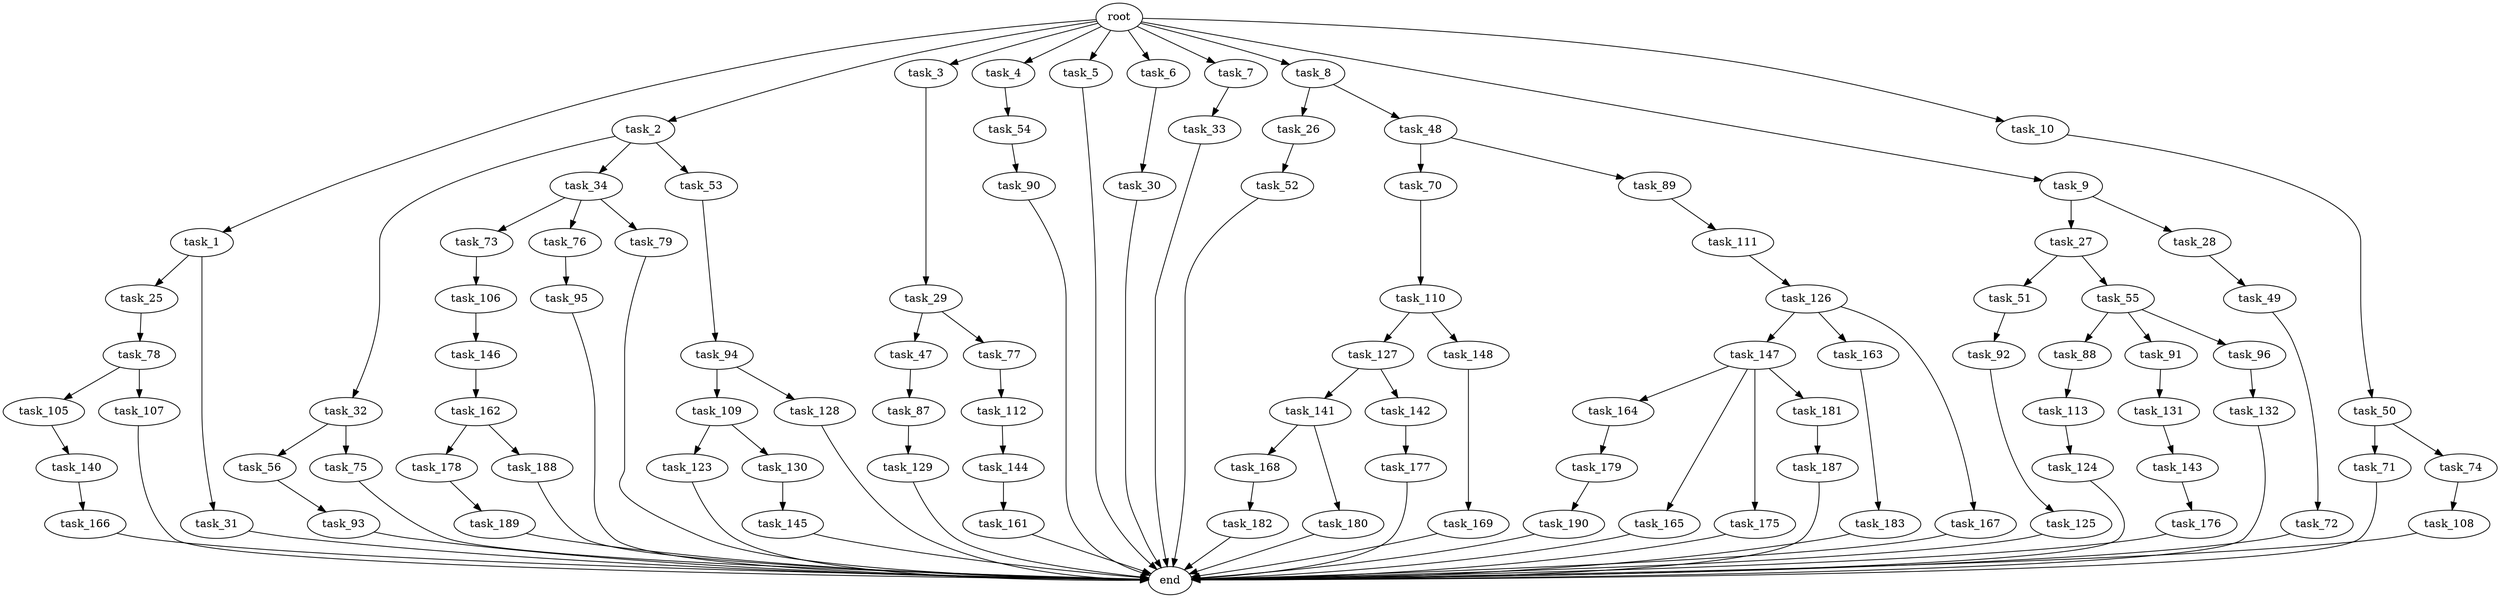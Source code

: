digraph G {
  root [size="0.000000"];
  task_1 [size="2.048000"];
  task_2 [size="2.048000"];
  task_3 [size="2.048000"];
  task_4 [size="2.048000"];
  task_5 [size="2.048000"];
  task_6 [size="2.048000"];
  task_7 [size="2.048000"];
  task_8 [size="2.048000"];
  task_9 [size="2.048000"];
  task_10 [size="2.048000"];
  task_25 [size="1099511627.776000"];
  task_26 [size="68719476.736000"];
  task_27 [size="68719476.736000"];
  task_28 [size="68719476.736000"];
  task_29 [size="1717986918.400000"];
  task_30 [size="1099511627.776000"];
  task_31 [size="1099511627.776000"];
  task_32 [size="618475290.624000"];
  task_33 [size="1099511627.776000"];
  task_34 [size="618475290.624000"];
  task_47 [size="618475290.624000"];
  task_48 [size="68719476.736000"];
  task_49 [size="841813590.016000"];
  task_50 [size="429496729.600000"];
  task_51 [size="1717986918.400000"];
  task_52 [size="618475290.624000"];
  task_53 [size="618475290.624000"];
  task_54 [size="429496729.600000"];
  task_55 [size="1717986918.400000"];
  task_56 [size="68719476.736000"];
  task_70 [size="841813590.016000"];
  task_71 [size="1717986918.400000"];
  task_72 [size="618475290.624000"];
  task_73 [size="1099511627.776000"];
  task_74 [size="1717986918.400000"];
  task_75 [size="68719476.736000"];
  task_76 [size="1099511627.776000"];
  task_77 [size="618475290.624000"];
  task_78 [size="68719476.736000"];
  task_79 [size="1099511627.776000"];
  task_87 [size="429496729.600000"];
  task_88 [size="618475290.624000"];
  task_89 [size="841813590.016000"];
  task_90 [size="618475290.624000"];
  task_91 [size="618475290.624000"];
  task_92 [size="68719476.736000"];
  task_93 [size="1391569403.904000"];
  task_94 [size="1717986918.400000"];
  task_95 [size="1717986918.400000"];
  task_96 [size="618475290.624000"];
  task_105 [size="841813590.016000"];
  task_106 [size="1391569403.904000"];
  task_107 [size="841813590.016000"];
  task_108 [size="841813590.016000"];
  task_109 [size="154618822.656000"];
  task_110 [size="618475290.624000"];
  task_111 [size="68719476.736000"];
  task_112 [size="68719476.736000"];
  task_113 [size="841813590.016000"];
  task_123 [size="1717986918.400000"];
  task_124 [size="154618822.656000"];
  task_125 [size="841813590.016000"];
  task_126 [size="1717986918.400000"];
  task_127 [size="1717986918.400000"];
  task_128 [size="154618822.656000"];
  task_129 [size="274877906.944000"];
  task_130 [size="1717986918.400000"];
  task_131 [size="154618822.656000"];
  task_132 [size="1391569403.904000"];
  task_140 [size="429496729.600000"];
  task_141 [size="841813590.016000"];
  task_142 [size="841813590.016000"];
  task_143 [size="1099511627.776000"];
  task_144 [size="841813590.016000"];
  task_145 [size="618475290.624000"];
  task_146 [size="429496729.600000"];
  task_147 [size="1717986918.400000"];
  task_148 [size="1717986918.400000"];
  task_161 [size="841813590.016000"];
  task_162 [size="1099511627.776000"];
  task_163 [size="1717986918.400000"];
  task_164 [size="618475290.624000"];
  task_165 [size="618475290.624000"];
  task_166 [size="841813590.016000"];
  task_167 [size="1717986918.400000"];
  task_168 [size="429496729.600000"];
  task_169 [size="429496729.600000"];
  task_175 [size="618475290.624000"];
  task_176 [size="1391569403.904000"];
  task_177 [size="1099511627.776000"];
  task_178 [size="1391569403.904000"];
  task_179 [size="841813590.016000"];
  task_180 [size="429496729.600000"];
  task_181 [size="618475290.624000"];
  task_182 [size="1391569403.904000"];
  task_183 [size="618475290.624000"];
  task_187 [size="68719476.736000"];
  task_188 [size="1391569403.904000"];
  task_189 [size="429496729.600000"];
  task_190 [size="1717986918.400000"];
  end [size="0.000000"];

  root -> task_1 [size="1.000000"];
  root -> task_2 [size="1.000000"];
  root -> task_3 [size="1.000000"];
  root -> task_4 [size="1.000000"];
  root -> task_5 [size="1.000000"];
  root -> task_6 [size="1.000000"];
  root -> task_7 [size="1.000000"];
  root -> task_8 [size="1.000000"];
  root -> task_9 [size="1.000000"];
  root -> task_10 [size="1.000000"];
  task_1 -> task_25 [size="536870912.000000"];
  task_1 -> task_31 [size="536870912.000000"];
  task_2 -> task_32 [size="301989888.000000"];
  task_2 -> task_34 [size="301989888.000000"];
  task_2 -> task_53 [size="301989888.000000"];
  task_3 -> task_29 [size="838860800.000000"];
  task_4 -> task_54 [size="209715200.000000"];
  task_5 -> end [size="1.000000"];
  task_6 -> task_30 [size="536870912.000000"];
  task_7 -> task_33 [size="536870912.000000"];
  task_8 -> task_26 [size="33554432.000000"];
  task_8 -> task_48 [size="33554432.000000"];
  task_9 -> task_27 [size="33554432.000000"];
  task_9 -> task_28 [size="33554432.000000"];
  task_10 -> task_50 [size="209715200.000000"];
  task_25 -> task_78 [size="33554432.000000"];
  task_26 -> task_52 [size="301989888.000000"];
  task_27 -> task_51 [size="838860800.000000"];
  task_27 -> task_55 [size="838860800.000000"];
  task_28 -> task_49 [size="411041792.000000"];
  task_29 -> task_47 [size="301989888.000000"];
  task_29 -> task_77 [size="301989888.000000"];
  task_30 -> end [size="1.000000"];
  task_31 -> end [size="1.000000"];
  task_32 -> task_56 [size="33554432.000000"];
  task_32 -> task_75 [size="33554432.000000"];
  task_33 -> end [size="1.000000"];
  task_34 -> task_73 [size="536870912.000000"];
  task_34 -> task_76 [size="536870912.000000"];
  task_34 -> task_79 [size="536870912.000000"];
  task_47 -> task_87 [size="209715200.000000"];
  task_48 -> task_70 [size="411041792.000000"];
  task_48 -> task_89 [size="411041792.000000"];
  task_49 -> task_72 [size="301989888.000000"];
  task_50 -> task_71 [size="838860800.000000"];
  task_50 -> task_74 [size="838860800.000000"];
  task_51 -> task_92 [size="33554432.000000"];
  task_52 -> end [size="1.000000"];
  task_53 -> task_94 [size="838860800.000000"];
  task_54 -> task_90 [size="301989888.000000"];
  task_55 -> task_88 [size="301989888.000000"];
  task_55 -> task_91 [size="301989888.000000"];
  task_55 -> task_96 [size="301989888.000000"];
  task_56 -> task_93 [size="679477248.000000"];
  task_70 -> task_110 [size="301989888.000000"];
  task_71 -> end [size="1.000000"];
  task_72 -> end [size="1.000000"];
  task_73 -> task_106 [size="679477248.000000"];
  task_74 -> task_108 [size="411041792.000000"];
  task_75 -> end [size="1.000000"];
  task_76 -> task_95 [size="838860800.000000"];
  task_77 -> task_112 [size="33554432.000000"];
  task_78 -> task_105 [size="411041792.000000"];
  task_78 -> task_107 [size="411041792.000000"];
  task_79 -> end [size="1.000000"];
  task_87 -> task_129 [size="134217728.000000"];
  task_88 -> task_113 [size="411041792.000000"];
  task_89 -> task_111 [size="33554432.000000"];
  task_90 -> end [size="1.000000"];
  task_91 -> task_131 [size="75497472.000000"];
  task_92 -> task_125 [size="411041792.000000"];
  task_93 -> end [size="1.000000"];
  task_94 -> task_109 [size="75497472.000000"];
  task_94 -> task_128 [size="75497472.000000"];
  task_95 -> end [size="1.000000"];
  task_96 -> task_132 [size="679477248.000000"];
  task_105 -> task_140 [size="209715200.000000"];
  task_106 -> task_146 [size="209715200.000000"];
  task_107 -> end [size="1.000000"];
  task_108 -> end [size="1.000000"];
  task_109 -> task_123 [size="838860800.000000"];
  task_109 -> task_130 [size="838860800.000000"];
  task_110 -> task_127 [size="838860800.000000"];
  task_110 -> task_148 [size="838860800.000000"];
  task_111 -> task_126 [size="838860800.000000"];
  task_112 -> task_144 [size="411041792.000000"];
  task_113 -> task_124 [size="75497472.000000"];
  task_123 -> end [size="1.000000"];
  task_124 -> end [size="1.000000"];
  task_125 -> end [size="1.000000"];
  task_126 -> task_147 [size="838860800.000000"];
  task_126 -> task_163 [size="838860800.000000"];
  task_126 -> task_167 [size="838860800.000000"];
  task_127 -> task_141 [size="411041792.000000"];
  task_127 -> task_142 [size="411041792.000000"];
  task_128 -> end [size="1.000000"];
  task_129 -> end [size="1.000000"];
  task_130 -> task_145 [size="301989888.000000"];
  task_131 -> task_143 [size="536870912.000000"];
  task_132 -> end [size="1.000000"];
  task_140 -> task_166 [size="411041792.000000"];
  task_141 -> task_168 [size="209715200.000000"];
  task_141 -> task_180 [size="209715200.000000"];
  task_142 -> task_177 [size="536870912.000000"];
  task_143 -> task_176 [size="679477248.000000"];
  task_144 -> task_161 [size="411041792.000000"];
  task_145 -> end [size="1.000000"];
  task_146 -> task_162 [size="536870912.000000"];
  task_147 -> task_164 [size="301989888.000000"];
  task_147 -> task_165 [size="301989888.000000"];
  task_147 -> task_175 [size="301989888.000000"];
  task_147 -> task_181 [size="301989888.000000"];
  task_148 -> task_169 [size="209715200.000000"];
  task_161 -> end [size="1.000000"];
  task_162 -> task_178 [size="679477248.000000"];
  task_162 -> task_188 [size="679477248.000000"];
  task_163 -> task_183 [size="301989888.000000"];
  task_164 -> task_179 [size="411041792.000000"];
  task_165 -> end [size="1.000000"];
  task_166 -> end [size="1.000000"];
  task_167 -> end [size="1.000000"];
  task_168 -> task_182 [size="679477248.000000"];
  task_169 -> end [size="1.000000"];
  task_175 -> end [size="1.000000"];
  task_176 -> end [size="1.000000"];
  task_177 -> end [size="1.000000"];
  task_178 -> task_189 [size="209715200.000000"];
  task_179 -> task_190 [size="838860800.000000"];
  task_180 -> end [size="1.000000"];
  task_181 -> task_187 [size="33554432.000000"];
  task_182 -> end [size="1.000000"];
  task_183 -> end [size="1.000000"];
  task_187 -> end [size="1.000000"];
  task_188 -> end [size="1.000000"];
  task_189 -> end [size="1.000000"];
  task_190 -> end [size="1.000000"];
}
